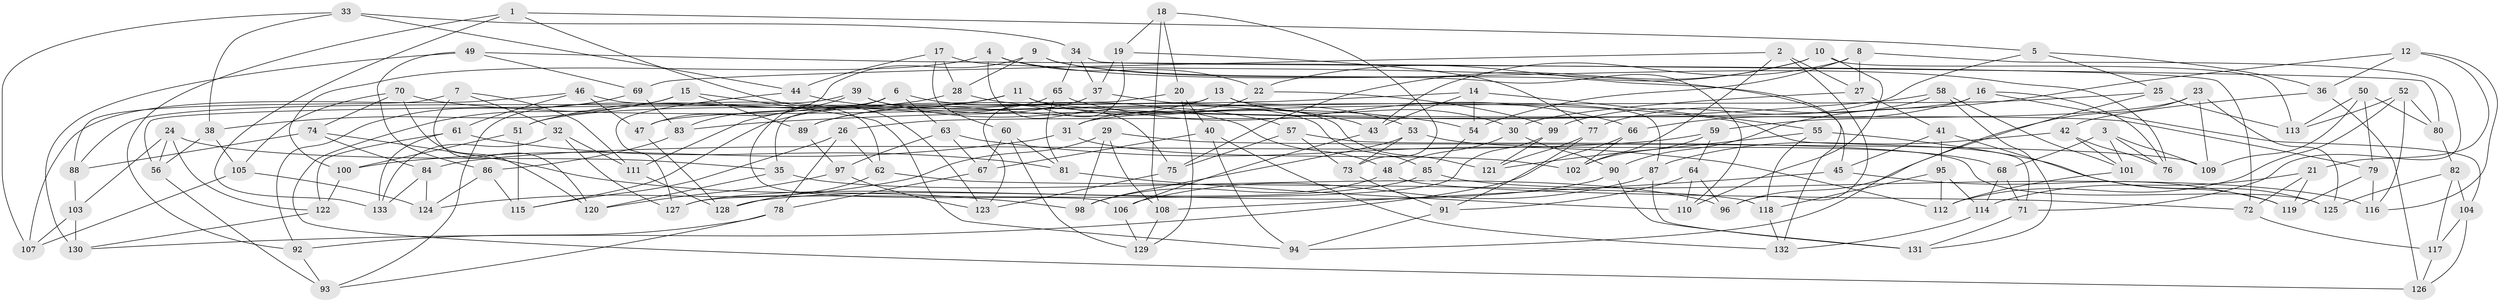 // Generated by graph-tools (version 1.1) at 2025/16/03/09/25 04:16:42]
// undirected, 133 vertices, 266 edges
graph export_dot {
graph [start="1"]
  node [color=gray90,style=filled];
  1;
  2;
  3;
  4;
  5;
  6;
  7;
  8;
  9;
  10;
  11;
  12;
  13;
  14;
  15;
  16;
  17;
  18;
  19;
  20;
  21;
  22;
  23;
  24;
  25;
  26;
  27;
  28;
  29;
  30;
  31;
  32;
  33;
  34;
  35;
  36;
  37;
  38;
  39;
  40;
  41;
  42;
  43;
  44;
  45;
  46;
  47;
  48;
  49;
  50;
  51;
  52;
  53;
  54;
  55;
  56;
  57;
  58;
  59;
  60;
  61;
  62;
  63;
  64;
  65;
  66;
  67;
  68;
  69;
  70;
  71;
  72;
  73;
  74;
  75;
  76;
  77;
  78;
  79;
  80;
  81;
  82;
  83;
  84;
  85;
  86;
  87;
  88;
  89;
  90;
  91;
  92;
  93;
  94;
  95;
  96;
  97;
  98;
  99;
  100;
  101;
  102;
  103;
  104;
  105;
  106;
  107;
  108;
  109;
  110;
  111;
  112;
  113;
  114;
  115;
  116;
  117;
  118;
  119;
  120;
  121;
  122;
  123;
  124;
  125;
  126;
  127;
  128;
  129;
  130;
  131;
  132;
  133;
  1 -- 92;
  1 -- 5;
  1 -- 123;
  1 -- 133;
  2 -- 69;
  2 -- 27;
  2 -- 102;
  2 -- 96;
  3 -- 76;
  3 -- 101;
  3 -- 109;
  3 -- 68;
  4 -- 76;
  4 -- 100;
  4 -- 75;
  4 -- 22;
  5 -- 25;
  5 -- 36;
  5 -- 99;
  6 -- 106;
  6 -- 93;
  6 -- 121;
  6 -- 63;
  7 -- 88;
  7 -- 120;
  7 -- 111;
  7 -- 32;
  8 -- 43;
  8 -- 54;
  8 -- 27;
  8 -- 71;
  9 -- 110;
  9 -- 132;
  9 -- 28;
  9 -- 47;
  10 -- 75;
  10 -- 113;
  10 -- 110;
  10 -- 22;
  11 -- 43;
  11 -- 51;
  11 -- 79;
  11 -- 111;
  12 -- 90;
  12 -- 116;
  12 -- 21;
  12 -- 36;
  13 -- 56;
  13 -- 30;
  13 -- 87;
  13 -- 89;
  14 -- 55;
  14 -- 47;
  14 -- 43;
  14 -- 54;
  15 -- 94;
  15 -- 89;
  15 -- 126;
  15 -- 38;
  16 -- 66;
  16 -- 104;
  16 -- 76;
  16 -- 26;
  17 -- 45;
  17 -- 28;
  17 -- 44;
  17 -- 60;
  18 -- 73;
  18 -- 108;
  18 -- 20;
  18 -- 19;
  19 -- 37;
  19 -- 123;
  19 -- 77;
  20 -- 35;
  20 -- 129;
  20 -- 40;
  21 -- 119;
  21 -- 72;
  21 -- 114;
  22 -- 31;
  22 -- 99;
  23 -- 96;
  23 -- 125;
  23 -- 109;
  23 -- 59;
  24 -- 56;
  24 -- 35;
  24 -- 103;
  24 -- 122;
  25 -- 94;
  25 -- 113;
  25 -- 31;
  26 -- 78;
  26 -- 62;
  26 -- 115;
  27 -- 41;
  27 -- 30;
  28 -- 54;
  28 -- 51;
  29 -- 108;
  29 -- 109;
  29 -- 98;
  29 -- 124;
  30 -- 48;
  30 -- 90;
  31 -- 102;
  31 -- 100;
  32 -- 127;
  32 -- 111;
  32 -- 133;
  33 -- 107;
  33 -- 34;
  33 -- 44;
  33 -- 38;
  34 -- 72;
  34 -- 65;
  34 -- 37;
  35 -- 120;
  35 -- 96;
  36 -- 126;
  36 -- 42;
  37 -- 53;
  37 -- 89;
  38 -- 56;
  38 -- 105;
  39 -- 85;
  39 -- 88;
  39 -- 83;
  39 -- 57;
  40 -- 132;
  40 -- 94;
  40 -- 67;
  41 -- 119;
  41 -- 45;
  41 -- 95;
  42 -- 76;
  42 -- 87;
  42 -- 101;
  43 -- 106;
  44 -- 48;
  44 -- 127;
  45 -- 119;
  45 -- 108;
  46 -- 61;
  46 -- 47;
  46 -- 107;
  46 -- 62;
  47 -- 128;
  48 -- 72;
  48 -- 98;
  49 -- 69;
  49 -- 86;
  49 -- 80;
  49 -- 130;
  50 -- 113;
  50 -- 80;
  50 -- 109;
  50 -- 79;
  51 -- 115;
  51 -- 100;
  52 -- 113;
  52 -- 112;
  52 -- 116;
  52 -- 80;
  53 -- 98;
  53 -- 73;
  53 -- 68;
  54 -- 85;
  55 -- 118;
  55 -- 125;
  55 -- 121;
  56 -- 93;
  57 -- 75;
  57 -- 125;
  57 -- 73;
  58 -- 77;
  58 -- 101;
  58 -- 83;
  58 -- 131;
  59 -- 102;
  59 -- 84;
  59 -- 64;
  60 -- 67;
  60 -- 81;
  60 -- 129;
  61 -- 133;
  61 -- 81;
  61 -- 122;
  62 -- 128;
  62 -- 118;
  63 -- 67;
  63 -- 112;
  63 -- 97;
  64 -- 96;
  64 -- 91;
  64 -- 110;
  65 -- 115;
  65 -- 66;
  65 -- 81;
  66 -- 102;
  66 -- 130;
  67 -- 78;
  68 -- 71;
  68 -- 114;
  69 -- 92;
  69 -- 83;
  70 -- 120;
  70 -- 105;
  70 -- 71;
  70 -- 74;
  71 -- 131;
  72 -- 117;
  73 -- 91;
  74 -- 88;
  74 -- 84;
  74 -- 98;
  75 -- 123;
  77 -- 91;
  77 -- 121;
  78 -- 93;
  78 -- 92;
  79 -- 116;
  79 -- 119;
  80 -- 82;
  81 -- 110;
  82 -- 125;
  82 -- 104;
  82 -- 117;
  83 -- 86;
  84 -- 133;
  84 -- 124;
  85 -- 116;
  85 -- 127;
  86 -- 124;
  86 -- 115;
  87 -- 106;
  87 -- 131;
  88 -- 103;
  89 -- 97;
  90 -- 128;
  90 -- 131;
  91 -- 94;
  92 -- 93;
  95 -- 114;
  95 -- 118;
  95 -- 112;
  97 -- 123;
  97 -- 120;
  99 -- 121;
  99 -- 127;
  100 -- 122;
  101 -- 112;
  103 -- 130;
  103 -- 107;
  104 -- 126;
  104 -- 117;
  105 -- 124;
  105 -- 107;
  106 -- 129;
  108 -- 129;
  111 -- 128;
  114 -- 132;
  117 -- 126;
  118 -- 132;
  122 -- 130;
}
